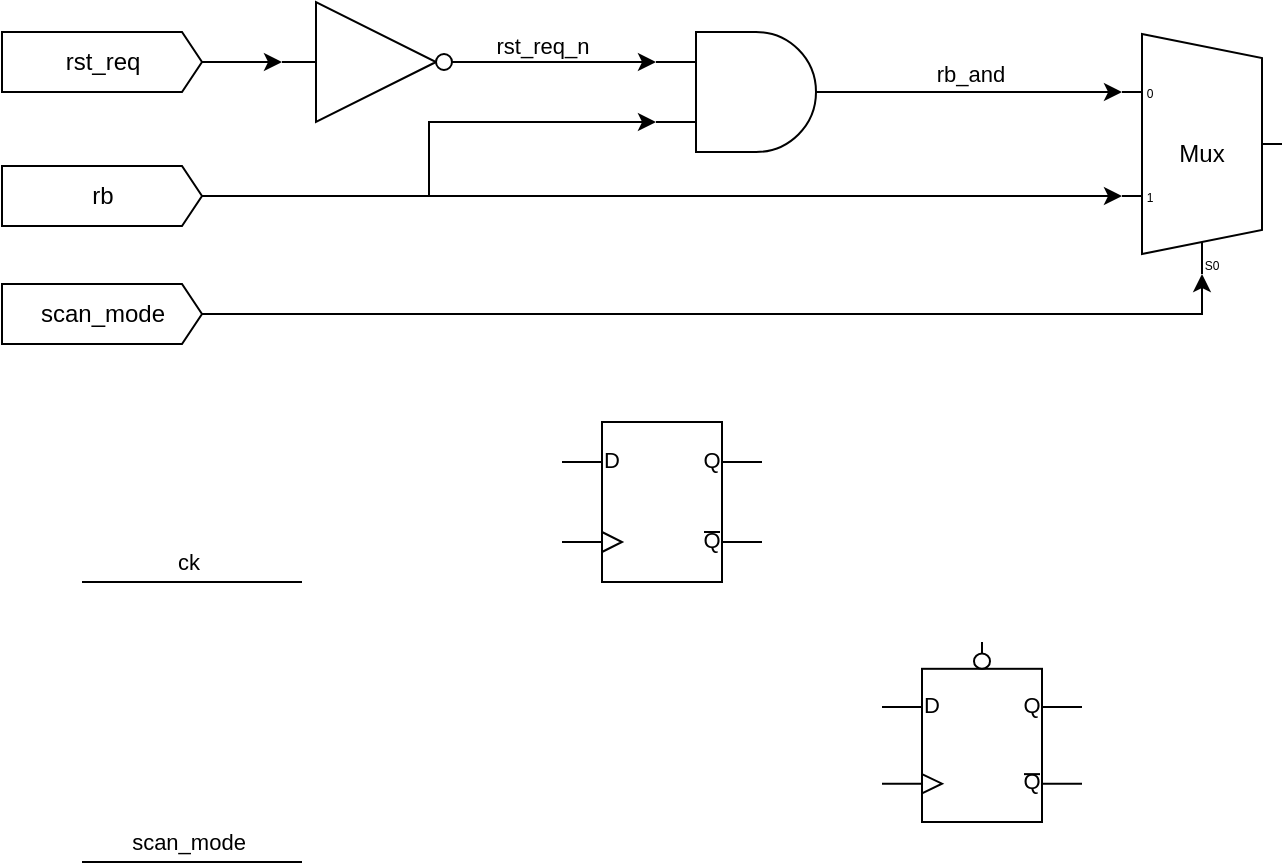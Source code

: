 <mxfile version="23.1.5" type="github">
  <diagram name="Page-1" id="Gb3lcBezUdDrgLFfBF2O">
    <mxGraphModel dx="1259" dy="730" grid="1" gridSize="10" guides="1" tooltips="1" connect="1" arrows="1" fold="1" page="1" pageScale="1" pageWidth="827" pageHeight="1169" math="0" shadow="0">
      <root>
        <mxCell id="0" />
        <mxCell id="1" parent="0" />
        <mxCell id="yrEbets0NNJ-oAbuuwBB-1" value="" style="verticalLabelPosition=bottom;shadow=0;dashed=0;align=center;html=1;verticalAlign=top;shape=mxgraph.electrical.logic_gates.logic_gate;operation=and;" parent="1" vertex="1">
          <mxGeometry x="337" y="205" width="100" height="60" as="geometry" />
        </mxCell>
        <mxCell id="yrEbets0NNJ-oAbuuwBB-2" value="" style="verticalLabelPosition=bottom;shadow=0;dashed=0;align=center;html=1;verticalAlign=top;shape=mxgraph.electrical.logic_gates.inverter_2;movableLabel=1;" parent="1" vertex="1">
          <mxGeometry x="150" y="190" width="100" height="60" as="geometry" />
        </mxCell>
        <mxCell id="yrEbets0NNJ-oAbuuwBB-3" value="" style="verticalLabelPosition=bottom;shadow=0;dashed=0;align=center;html=1;verticalAlign=top;shape=mxgraph.electrical.logic_gates.d_type_flip-flop;" parent="1" vertex="1">
          <mxGeometry x="290" y="400" width="100" height="80" as="geometry" />
        </mxCell>
        <mxCell id="yrEbets0NNJ-oAbuuwBB-4" value="Mux" style="shadow=0;dashed=0;align=center;html=1;strokeWidth=1;shape=mxgraph.electrical.abstract.mux2;whiteSpace=wrap;" parent="1" vertex="1">
          <mxGeometry x="570" y="206" width="80" height="120" as="geometry" />
        </mxCell>
        <mxCell id="yrEbets0NNJ-oAbuuwBB-5" style="edgeStyle=orthogonalEdgeStyle;rounded=0;orthogonalLoop=1;jettySize=auto;html=1;exitX=1;exitY=0.5;exitDx=0;exitDy=0;exitPerimeter=0;entryX=0;entryY=0.25;entryDx=0;entryDy=0;entryPerimeter=0;" parent="1" source="yrEbets0NNJ-oAbuuwBB-2" target="yrEbets0NNJ-oAbuuwBB-1" edge="1">
          <mxGeometry relative="1" as="geometry">
            <Array as="points">
              <mxPoint x="250" y="220" />
            </Array>
          </mxGeometry>
        </mxCell>
        <mxCell id="yrEbets0NNJ-oAbuuwBB-10" value="rst_req_n" style="edgeLabel;html=1;align=center;verticalAlign=bottom;resizable=0;points=[];labelPosition=center;verticalLabelPosition=top;" parent="yrEbets0NNJ-oAbuuwBB-5" vertex="1" connectable="0">
          <mxGeometry x="-0.16" y="4" relative="1" as="geometry">
            <mxPoint x="-7" y="4" as="offset" />
          </mxGeometry>
        </mxCell>
        <mxCell id="yrEbets0NNJ-oAbuuwBB-15" value="" style="endArrow=none;html=1;rounded=0;entryX=0;entryY=0.5;entryDx=0;entryDy=0;entryPerimeter=0;edgeStyle=orthogonalEdgeStyle;" parent="1" edge="1">
          <mxGeometry width="50" height="50" relative="1" as="geometry">
            <mxPoint x="50" y="620" as="sourcePoint" />
            <mxPoint x="160" y="620" as="targetPoint" />
          </mxGeometry>
        </mxCell>
        <mxCell id="yrEbets0NNJ-oAbuuwBB-16" value="scan_mode" style="edgeLabel;html=1;align=center;verticalAlign=middle;resizable=0;points=[];" parent="yrEbets0NNJ-oAbuuwBB-15" vertex="1" connectable="0">
          <mxGeometry x="-0.036" y="-2" relative="1" as="geometry">
            <mxPoint y="-12" as="offset" />
          </mxGeometry>
        </mxCell>
        <mxCell id="yrEbets0NNJ-oAbuuwBB-24" style="edgeStyle=orthogonalEdgeStyle;rounded=0;orthogonalLoop=1;jettySize=auto;html=1;exitX=1;exitY=0.5;exitDx=0;exitDy=0;exitPerimeter=0;entryX=0;entryY=0.217;entryDx=0;entryDy=3;entryPerimeter=0;" parent="1" source="yrEbets0NNJ-oAbuuwBB-1" target="yrEbets0NNJ-oAbuuwBB-4" edge="1">
          <mxGeometry relative="1" as="geometry" />
        </mxCell>
        <mxCell id="hpQbeCEYYpr7VmaYqbtR-41" value="rb_and" style="edgeLabel;html=1;align=center;verticalAlign=bottom;resizable=0;points=[];labelPosition=center;verticalLabelPosition=top;" vertex="1" connectable="0" parent="yrEbets0NNJ-oAbuuwBB-24">
          <mxGeometry x="-0.146" y="1" relative="1" as="geometry">
            <mxPoint as="offset" />
          </mxGeometry>
        </mxCell>
        <mxCell id="hpQbeCEYYpr7VmaYqbtR-1" value="" style="endArrow=none;html=1;rounded=0;entryX=0;entryY=0.5;entryDx=0;entryDy=0;entryPerimeter=0;edgeStyle=orthogonalEdgeStyle;" edge="1" parent="1">
          <mxGeometry width="50" height="50" relative="1" as="geometry">
            <mxPoint x="50" y="480" as="sourcePoint" />
            <mxPoint x="160" y="480" as="targetPoint" />
          </mxGeometry>
        </mxCell>
        <mxCell id="hpQbeCEYYpr7VmaYqbtR-2" value="ck" style="edgeLabel;html=1;align=center;verticalAlign=middle;resizable=0;points=[];" vertex="1" connectable="0" parent="hpQbeCEYYpr7VmaYqbtR-1">
          <mxGeometry x="-0.036" y="-2" relative="1" as="geometry">
            <mxPoint y="-12" as="offset" />
          </mxGeometry>
        </mxCell>
        <mxCell id="hpQbeCEYYpr7VmaYqbtR-43" value="" style="verticalLabelPosition=bottom;shadow=0;dashed=0;align=center;html=1;verticalAlign=top;shape=mxgraph.electrical.logic_gates.d_type_flip-flop_with_clear_2;" vertex="1" parent="1">
          <mxGeometry x="450" y="510" width="100" height="90" as="geometry" />
        </mxCell>
        <mxCell id="hpQbeCEYYpr7VmaYqbtR-53" value="scan_mode" style="shape=mxgraph.arrows2.arrow;verticalLabelPosition=middle;shadow=0;dashed=0;align=center;html=1;verticalAlign=middle;strokeWidth=1;dy=0;dx=10;notch=0;labelPosition=center;" vertex="1" parent="1">
          <mxGeometry x="10" y="331" width="100" height="30" as="geometry" />
        </mxCell>
        <mxCell id="hpQbeCEYYpr7VmaYqbtR-54" value="rst_req" style="shape=mxgraph.arrows2.arrow;verticalLabelPosition=middle;shadow=0;dashed=0;align=center;html=1;verticalAlign=middle;strokeWidth=1;dy=0;dx=10;notch=0;labelPosition=center;" vertex="1" parent="1">
          <mxGeometry x="10" y="205" width="100" height="30" as="geometry" />
        </mxCell>
        <mxCell id="hpQbeCEYYpr7VmaYqbtR-55" value="rb" style="shape=mxgraph.arrows2.arrow;verticalLabelPosition=middle;shadow=0;dashed=0;align=center;html=1;verticalAlign=middle;strokeWidth=1;dy=0;dx=10;notch=0;labelPosition=center;" vertex="1" parent="1">
          <mxGeometry x="10" y="272" width="100" height="30" as="geometry" />
        </mxCell>
        <mxCell id="hpQbeCEYYpr7VmaYqbtR-56" style="edgeStyle=orthogonalEdgeStyle;rounded=0;orthogonalLoop=1;jettySize=auto;html=1;exitX=1;exitY=0.5;exitDx=0;exitDy=0;exitPerimeter=0;entryX=0;entryY=0.5;entryDx=0;entryDy=0;entryPerimeter=0;" edge="1" parent="1" source="hpQbeCEYYpr7VmaYqbtR-54" target="yrEbets0NNJ-oAbuuwBB-2">
          <mxGeometry relative="1" as="geometry" />
        </mxCell>
        <mxCell id="hpQbeCEYYpr7VmaYqbtR-57" style="edgeStyle=orthogonalEdgeStyle;rounded=0;orthogonalLoop=1;jettySize=auto;html=1;exitX=1;exitY=0.5;exitDx=0;exitDy=0;exitPerimeter=0;entryX=0;entryY=0.75;entryDx=0;entryDy=0;entryPerimeter=0;" edge="1" parent="1" source="hpQbeCEYYpr7VmaYqbtR-55" target="yrEbets0NNJ-oAbuuwBB-1">
          <mxGeometry relative="1" as="geometry" />
        </mxCell>
        <mxCell id="hpQbeCEYYpr7VmaYqbtR-58" style="edgeStyle=orthogonalEdgeStyle;rounded=0;orthogonalLoop=1;jettySize=auto;html=1;exitX=1;exitY=0.5;exitDx=0;exitDy=0;exitPerimeter=0;entryX=0;entryY=0.65;entryDx=0;entryDy=3;entryPerimeter=0;" edge="1" parent="1" source="hpQbeCEYYpr7VmaYqbtR-55" target="yrEbets0NNJ-oAbuuwBB-4">
          <mxGeometry relative="1" as="geometry" />
        </mxCell>
        <mxCell id="hpQbeCEYYpr7VmaYqbtR-59" style="edgeStyle=orthogonalEdgeStyle;rounded=0;orthogonalLoop=1;jettySize=auto;html=1;exitX=1;exitY=0.5;exitDx=0;exitDy=0;exitPerimeter=0;entryX=0.375;entryY=1;entryDx=10;entryDy=0;entryPerimeter=0;" edge="1" parent="1" source="hpQbeCEYYpr7VmaYqbtR-53" target="yrEbets0NNJ-oAbuuwBB-4">
          <mxGeometry relative="1" as="geometry" />
        </mxCell>
      </root>
    </mxGraphModel>
  </diagram>
</mxfile>
